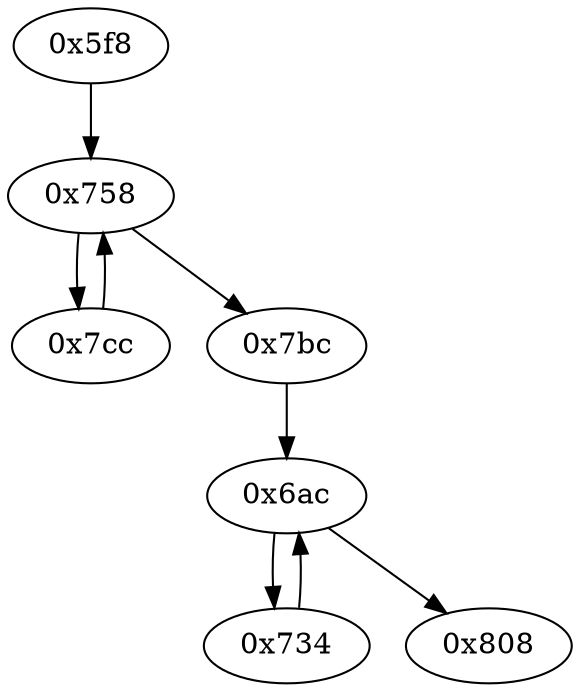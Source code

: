 strict digraph "" {
	graph ["edge"="{}",
		file="/Users/mark/Documents//论文//第二篇论文//2018-08-24交论文后的备份/2019/CFG/small-programs/16b-1-1-0-0-dc-2-1-0/1528_\
recovered.dot",
		"graph"="{u'file': u'/Users/mark/Documents//\u8bba\u6587//\u7b2c\u4e8c\u7bc7\u8bba\u6587//2018-08-24\u4ea4\u8bba\u6587\u540e\u7684\u5907\u4efd/\
2019/CFG/small-programs/16b-1-1-0-0-dc-2-1-0/1528_recovered.dot'}",
		"node"="{u'opcode': u''}"
	];
	"0x7bc"	 [opcode="[u'ldr', u'ldr', u'mov', u'b']"];
	"0x6ac"	 [opcode="[u'str', u'str', u'ldr', u'ldrb', u'strb', u'ldr', u'ldr', u'ldrb', u'cmp', u'mov', u'b']"];
	"0x7bc" -> "0x6ac";
	"0x734"	 [opcode="[u'ldrb', u'ldr', u'add', u'str', u'ldr', u'b']"];
	"0x6ac" -> "0x734";
	"0x808"	 [opcode="[u'ldr', u'mov', u'bl', u'ldr', u'b']"];
	"0x6ac" -> "0x808";
	"0x734" -> "0x6ac";
	"0x7cc"	 [opcode="[u'ldr', u'ldr', u'add', u'str', u'ldr', u'b']"];
	"0x758"	 [opcode="[u'str', u'str', u'ldr', u'ldr', u'ldr', u'cmp', u'mov', u'b']"];
	"0x7cc" -> "0x758";
	"0x758" -> "0x7bc";
	"0x758" -> "0x7cc";
	"0x5f8"	 [opcode="[u'push', u'add', u'sub', u'str', u'ldr', u'ldr', u'ldr', u'ldr', u'add', u'b']"];
	"0x5f8" -> "0x758";
}
